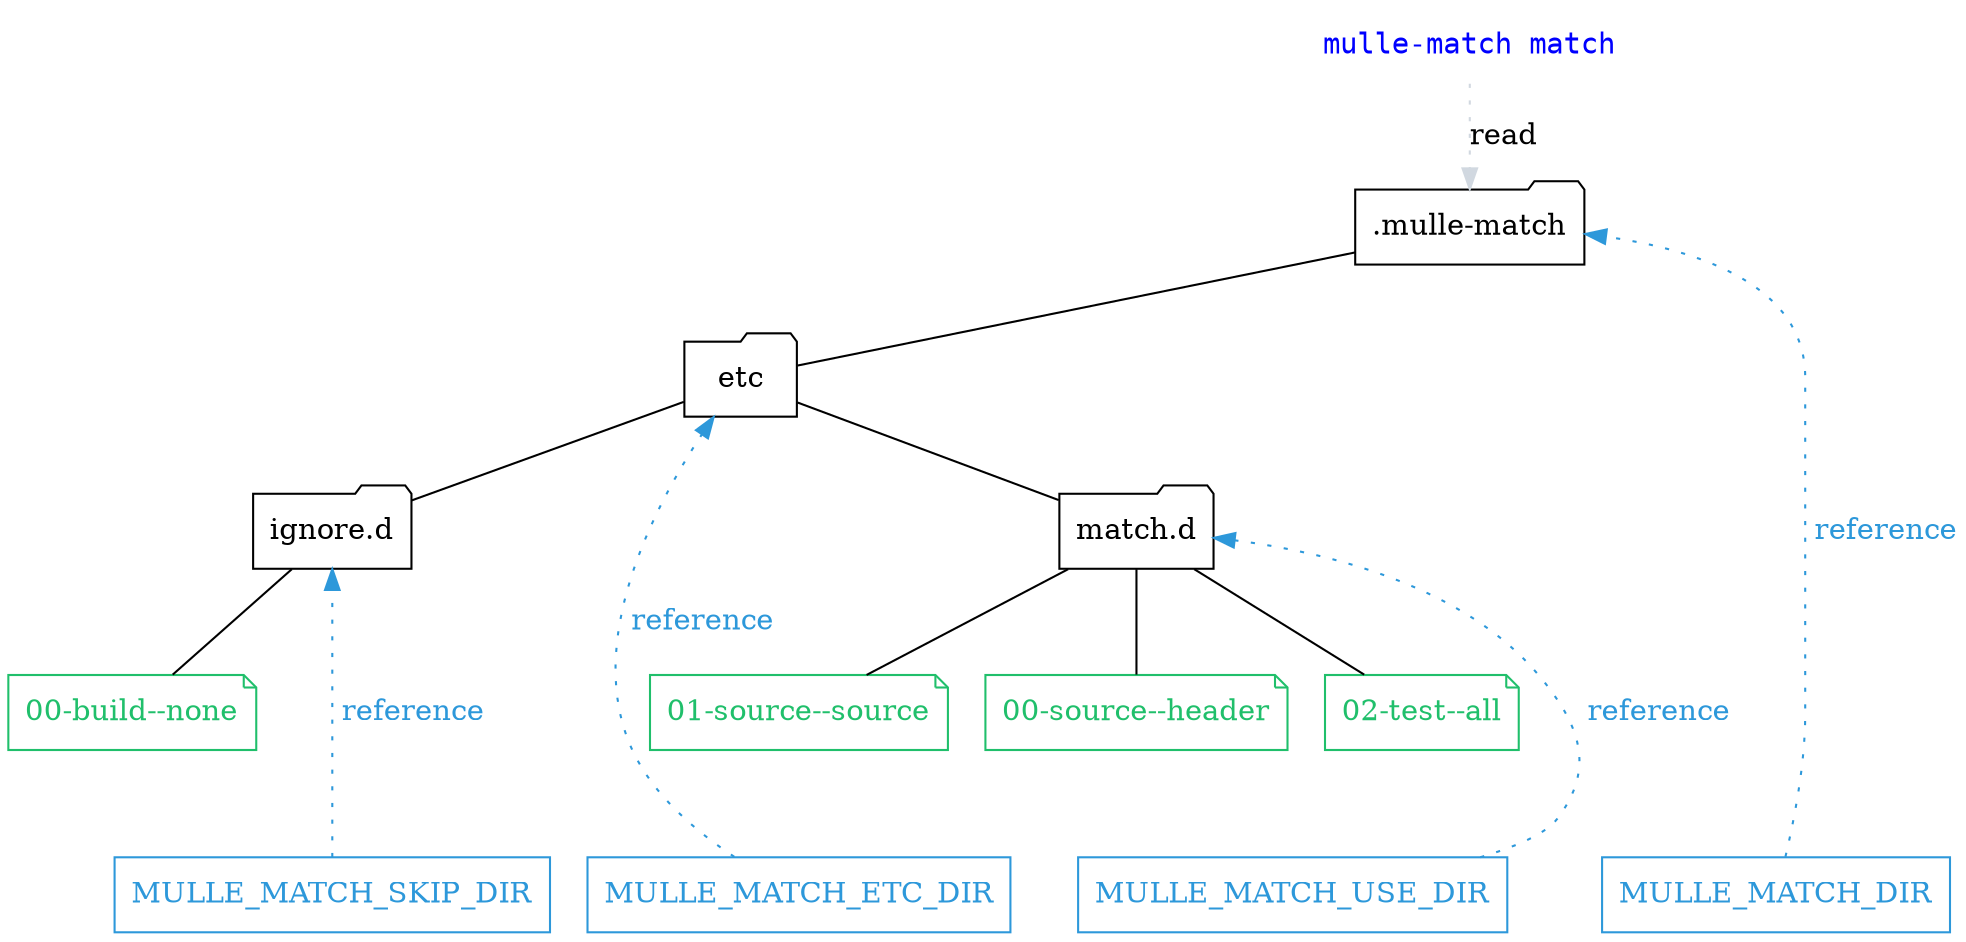 digraph G {
    graph [rankdir = TD];

    "mulle-match match" [ shape="none", fontcolor="blue", fontname="monospace"]

    node[ shape=folder ];

    { rank = "same"; "mulle-match match" };
    { rank = "same"; ".mulle-match"  };


    edge[ arrowhead="none" ];

    "match.d"         [ shape="folder", label="match.d" ]

    node[shape=note, color="#20bf6b", fontcolor="#20bf6b"];

    { rank = "same"; "match.d", "ignore2" };

    { rank = "same"; "s_source", "s_header", "s_test", "s_build"  };

    "s_header"        [ label="00-source--header"]
    "s_source"        [ label="01-source--source"]
    "s_test"          [ label="02-test--all"]
    "s_build"         [ label="00-build--none"]

    node[shape=folder, color="black", fontcolor="black"];

    ".mulle-match"     -> "etc"
    "etc"                -> "match.d"

    "match.d"            -> "s_header"
    "match.d"            -> "s_source"
    "match.d"            -> "s_test"

    "etc"                -> "ignore2"

    node[ shape=note, color="#d1d8e0", fontcolor="#d1d8e0"];
    edge[ arrowhead="none", color="#d1d8e0" ];
    "ignore2"         [ shape="folder", label="ignore.d", color="black", fontcolor="black" ]

    "s_header"        [ label="00-source--header"]
    "s_source"        [ label="01-source--source"]
    "s_test"          [ label="02-test--all"]

    { rank = "same"; "s_source", "s_header", "s_test" };

    "ignore2"  -> "s_build" [ color="black" ]

    edge[ arrowhead="", style="dotted" ];

    "mulle-match match" -> ".mulle-match"  [ label="read" ]

    node[ shape=record, color="#2d98da", fontcolor="#2d98da"];
    edge[ arrowhead="", color="#2d98da", fontcolor="#2d98da", style="dotted", label=" reference" ];

    { rank = "same"; "MULLE_MATCH_ETC_DIR", "MULLE_MATCH_USE_DIR", "MULLE_MATCH_DIR", "MULLE_MATCH_SKIP_DIR" };

    "s_source" -> "MULLE_MATCH_DIR"        [ style="invis" ]
    "s_source" -> "MULLE_MATCH_ETC_DIR"    [ style="invis" ]
    "s_source" -> "MULLE_MATCH_USE_DIR"  [ style="invis" ]


    "MULLE_MATCH_USE_DIR"  -> "match.d"
    "MULLE_MATCH_DIR"        -> ".mulle-match"
    "MULLE_MATCH_ETC_DIR"    -> "etc"
    "MULLE_MATCH_SKIP_DIR" -> "ignore2"
}
